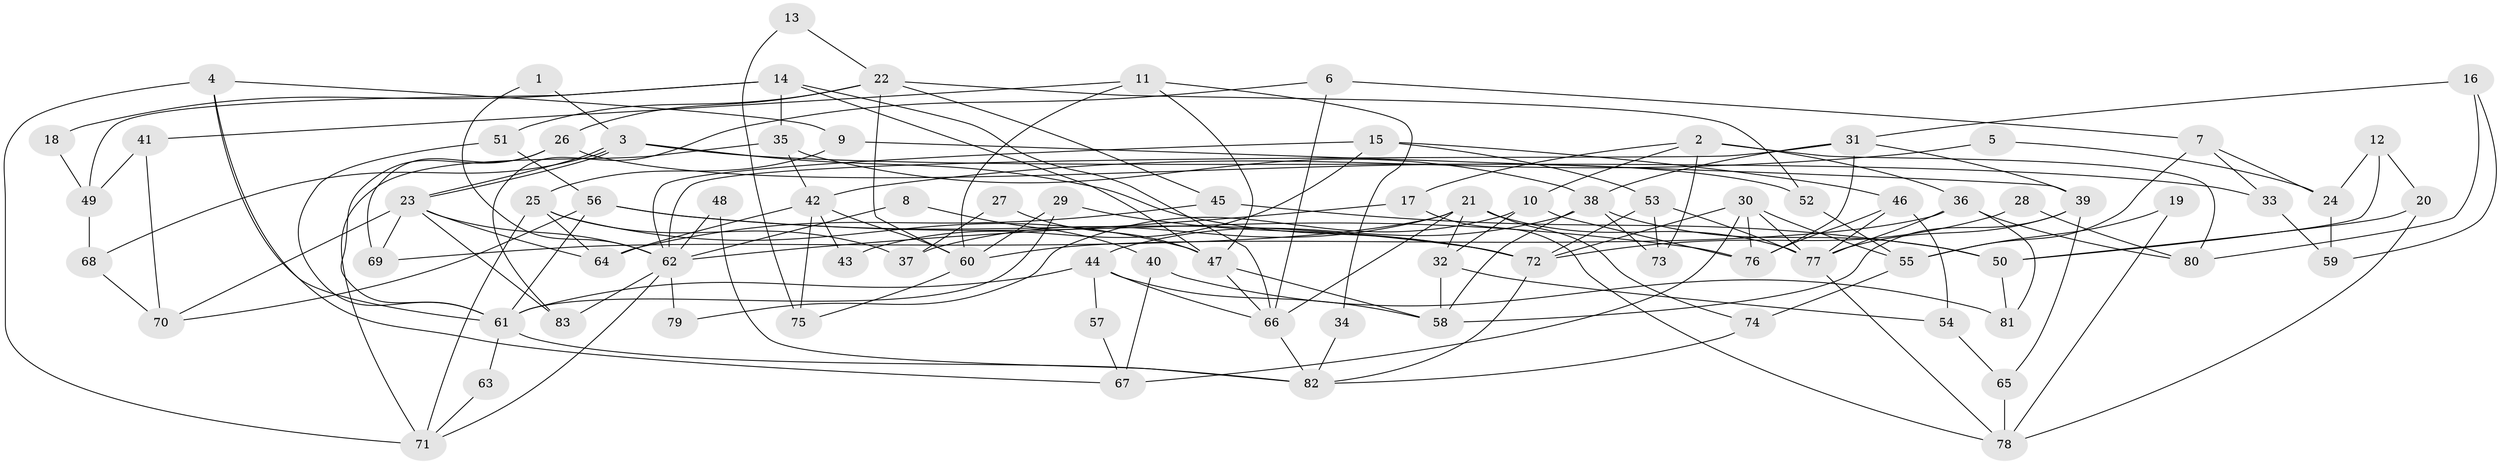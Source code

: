 // Generated by graph-tools (version 1.1) at 2025/26/03/09/25 03:26:14]
// undirected, 83 vertices, 166 edges
graph export_dot {
graph [start="1"]
  node [color=gray90,style=filled];
  1;
  2;
  3;
  4;
  5;
  6;
  7;
  8;
  9;
  10;
  11;
  12;
  13;
  14;
  15;
  16;
  17;
  18;
  19;
  20;
  21;
  22;
  23;
  24;
  25;
  26;
  27;
  28;
  29;
  30;
  31;
  32;
  33;
  34;
  35;
  36;
  37;
  38;
  39;
  40;
  41;
  42;
  43;
  44;
  45;
  46;
  47;
  48;
  49;
  50;
  51;
  52;
  53;
  54;
  55;
  56;
  57;
  58;
  59;
  60;
  61;
  62;
  63;
  64;
  65;
  66;
  67;
  68;
  69;
  70;
  71;
  72;
  73;
  74;
  75;
  76;
  77;
  78;
  79;
  80;
  81;
  82;
  83;
  1 -- 3;
  1 -- 62;
  2 -- 17;
  2 -- 36;
  2 -- 10;
  2 -- 73;
  2 -- 80;
  3 -- 72;
  3 -- 23;
  3 -- 23;
  3 -- 33;
  3 -- 68;
  4 -- 61;
  4 -- 9;
  4 -- 67;
  4 -- 71;
  5 -- 24;
  5 -- 42;
  6 -- 66;
  6 -- 83;
  6 -- 7;
  7 -- 55;
  7 -- 24;
  7 -- 33;
  8 -- 62;
  8 -- 40;
  9 -- 39;
  9 -- 25;
  10 -- 76;
  10 -- 32;
  10 -- 79;
  11 -- 47;
  11 -- 60;
  11 -- 34;
  11 -- 41;
  12 -- 20;
  12 -- 24;
  12 -- 50;
  13 -- 22;
  13 -- 75;
  14 -- 47;
  14 -- 66;
  14 -- 18;
  14 -- 35;
  14 -- 49;
  15 -- 62;
  15 -- 53;
  15 -- 43;
  15 -- 46;
  16 -- 80;
  16 -- 31;
  16 -- 59;
  17 -- 78;
  17 -- 62;
  18 -- 49;
  19 -- 78;
  19 -- 55;
  20 -- 50;
  20 -- 78;
  21 -- 32;
  21 -- 66;
  21 -- 37;
  21 -- 69;
  21 -- 74;
  21 -- 77;
  22 -- 51;
  22 -- 26;
  22 -- 45;
  22 -- 52;
  22 -- 60;
  23 -- 64;
  23 -- 62;
  23 -- 69;
  23 -- 70;
  23 -- 83;
  24 -- 59;
  25 -- 64;
  25 -- 71;
  25 -- 37;
  25 -- 47;
  26 -- 69;
  26 -- 61;
  26 -- 52;
  27 -- 47;
  27 -- 37;
  28 -- 80;
  28 -- 72;
  29 -- 61;
  29 -- 72;
  29 -- 60;
  30 -- 55;
  30 -- 77;
  30 -- 67;
  30 -- 72;
  30 -- 76;
  31 -- 76;
  31 -- 38;
  31 -- 39;
  31 -- 62;
  32 -- 58;
  32 -- 54;
  33 -- 59;
  34 -- 82;
  35 -- 71;
  35 -- 38;
  35 -- 42;
  36 -- 77;
  36 -- 60;
  36 -- 80;
  36 -- 81;
  38 -- 44;
  38 -- 50;
  38 -- 58;
  38 -- 73;
  39 -- 77;
  39 -- 58;
  39 -- 65;
  40 -- 81;
  40 -- 67;
  41 -- 49;
  41 -- 70;
  42 -- 60;
  42 -- 43;
  42 -- 64;
  42 -- 75;
  44 -- 66;
  44 -- 58;
  44 -- 57;
  44 -- 61;
  45 -- 50;
  45 -- 64;
  46 -- 76;
  46 -- 54;
  46 -- 77;
  47 -- 58;
  47 -- 66;
  48 -- 62;
  48 -- 82;
  49 -- 68;
  50 -- 81;
  51 -- 56;
  51 -- 61;
  52 -- 55;
  53 -- 73;
  53 -- 77;
  53 -- 72;
  54 -- 65;
  55 -- 74;
  56 -- 70;
  56 -- 72;
  56 -- 61;
  56 -- 76;
  57 -- 67;
  60 -- 75;
  61 -- 63;
  61 -- 82;
  62 -- 71;
  62 -- 79;
  62 -- 83;
  63 -- 71;
  65 -- 78;
  66 -- 82;
  68 -- 70;
  72 -- 82;
  74 -- 82;
  77 -- 78;
}
